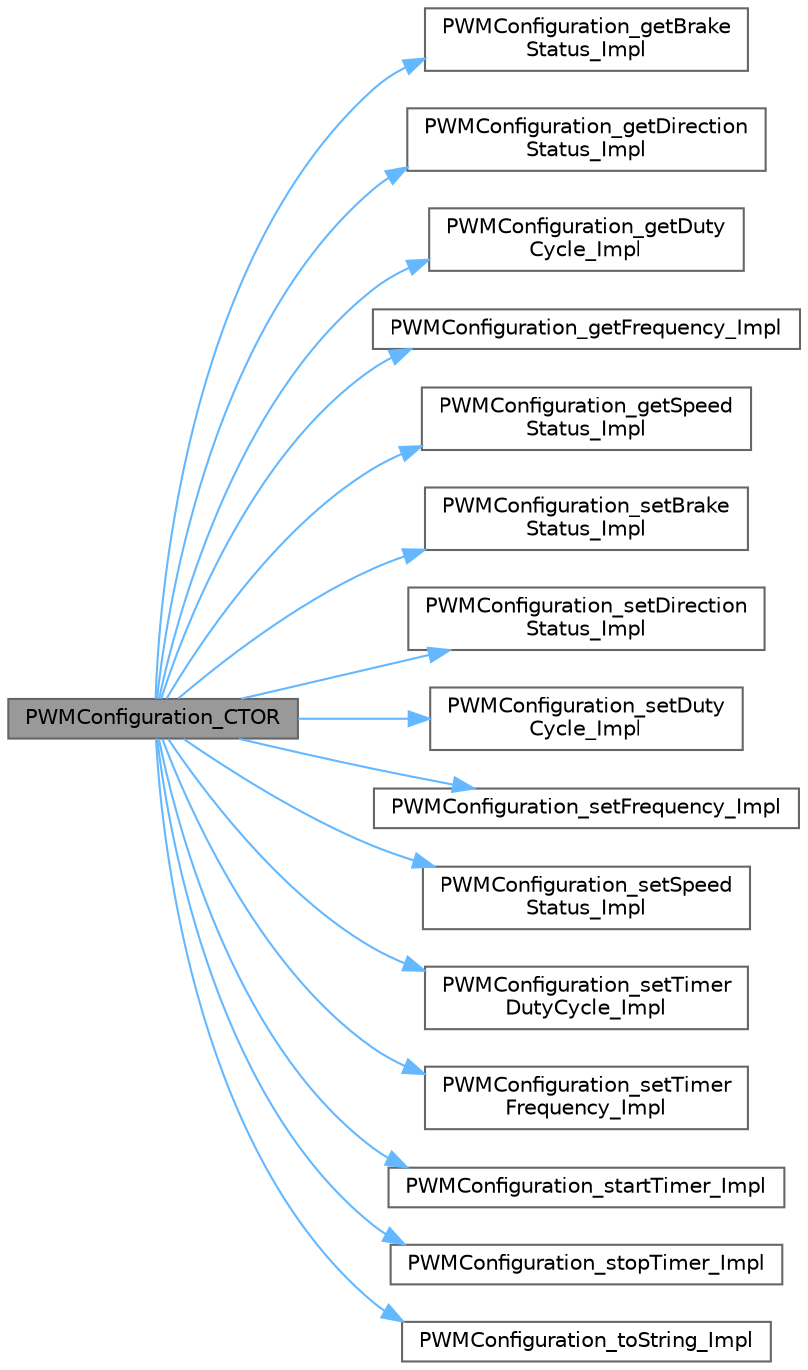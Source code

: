 digraph "PWMConfiguration_CTOR"
{
 // LATEX_PDF_SIZE
  bgcolor="transparent";
  edge [fontname=Helvetica,fontsize=10,labelfontname=Helvetica,labelfontsize=10];
  node [fontname=Helvetica,fontsize=10,shape=box,height=0.2,width=0.4];
  rankdir="LR";
  Node1 [id="Node000001",label="PWMConfiguration_CTOR",height=0.2,width=0.4,color="gray40", fillcolor="grey60", style="filled", fontcolor="black",tooltip="Constructor for PWM Configuration."];
  Node1 -> Node2 [id="edge1_Node000001_Node000002",color="steelblue1",style="solid",tooltip=" "];
  Node2 [id="Node000002",label="PWMConfiguration_getBrake\lStatus_Impl",height=0.2,width=0.4,color="grey40", fillcolor="white", style="filled",URL="$_p_w_m_configuration_8c.html#ad1e20f2a6d37f210f99895367bff9d6b",tooltip="Gets the brake status."];
  Node1 -> Node3 [id="edge2_Node000001_Node000003",color="steelblue1",style="solid",tooltip=" "];
  Node3 [id="Node000003",label="PWMConfiguration_getDirection\lStatus_Impl",height=0.2,width=0.4,color="grey40", fillcolor="white", style="filled",URL="$_p_w_m_configuration_8c.html#aead06036cd67b7178537bca15e6fd94f",tooltip="Gets the direction status."];
  Node1 -> Node4 [id="edge3_Node000001_Node000004",color="steelblue1",style="solid",tooltip=" "];
  Node4 [id="Node000004",label="PWMConfiguration_getDuty\lCycle_Impl",height=0.2,width=0.4,color="grey40", fillcolor="white", style="filled",URL="$_p_w_m_configuration_8c.html#aed857c1cd0025e2d3d75eea4b9aab22f",tooltip="Gets the PWM duty cycle."];
  Node1 -> Node5 [id="edge4_Node000001_Node000005",color="steelblue1",style="solid",tooltip=" "];
  Node5 [id="Node000005",label="PWMConfiguration_getFrequency_Impl",height=0.2,width=0.4,color="grey40", fillcolor="white", style="filled",URL="$_p_w_m_configuration_8c.html#abd91e183884a441a8bb82aa9816bcd66",tooltip="Gets the PWM frequency."];
  Node1 -> Node6 [id="edge5_Node000001_Node000006",color="steelblue1",style="solid",tooltip=" "];
  Node6 [id="Node000006",label="PWMConfiguration_getSpeed\lStatus_Impl",height=0.2,width=0.4,color="grey40", fillcolor="white", style="filled",URL="$_p_w_m_configuration_8c.html#adcb1d4048605ce273f4bbd905847a05b",tooltip="Gets the speed status."];
  Node1 -> Node7 [id="edge6_Node000001_Node000007",color="steelblue1",style="solid",tooltip=" "];
  Node7 [id="Node000007",label="PWMConfiguration_setBrake\lStatus_Impl",height=0.2,width=0.4,color="grey40", fillcolor="white", style="filled",URL="$_p_w_m_configuration_8c.html#a5a3953f7d942336239330aba6cf265a3",tooltip="Sets the brake status."];
  Node1 -> Node8 [id="edge7_Node000001_Node000008",color="steelblue1",style="solid",tooltip=" "];
  Node8 [id="Node000008",label="PWMConfiguration_setDirection\lStatus_Impl",height=0.2,width=0.4,color="grey40", fillcolor="white", style="filled",URL="$_p_w_m_configuration_8c.html#ae232b1eef8ba0de4135d3a28e11eff9e",tooltip="Sets the direction status."];
  Node1 -> Node9 [id="edge8_Node000001_Node000009",color="steelblue1",style="solid",tooltip=" "];
  Node9 [id="Node000009",label="PWMConfiguration_setDuty\lCycle_Impl",height=0.2,width=0.4,color="grey40", fillcolor="white", style="filled",URL="$_p_w_m_configuration_8c.html#a90c877354922bbe2cba6a2d19ba313f3",tooltip="Sets the PWM duty cycle."];
  Node1 -> Node10 [id="edge9_Node000001_Node000010",color="steelblue1",style="solid",tooltip=" "];
  Node10 [id="Node000010",label="PWMConfiguration_setFrequency_Impl",height=0.2,width=0.4,color="grey40", fillcolor="white", style="filled",URL="$_p_w_m_configuration_8c.html#aec326d49ae13be96a0c32dac3bdb5f11",tooltip="Sets the PWM frequency."];
  Node1 -> Node11 [id="edge10_Node000001_Node000011",color="steelblue1",style="solid",tooltip=" "];
  Node11 [id="Node000011",label="PWMConfiguration_setSpeed\lStatus_Impl",height=0.2,width=0.4,color="grey40", fillcolor="white", style="filled",URL="$_p_w_m_configuration_8c.html#ad35ddf13f17db929ddedc250ff431159",tooltip="Sets the speed status."];
  Node1 -> Node12 [id="edge11_Node000001_Node000012",color="steelblue1",style="solid",tooltip=" "];
  Node12 [id="Node000012",label="PWMConfiguration_setTimer\lDutyCycle_Impl",height=0.2,width=0.4,color="grey40", fillcolor="white", style="filled",URL="$_p_w_m_configuration_8c.html#afe6f2c9ec86a681f6c7141e96e095811",tooltip="Sets the timer duty cycle."];
  Node1 -> Node13 [id="edge12_Node000001_Node000013",color="steelblue1",style="solid",tooltip=" "];
  Node13 [id="Node000013",label="PWMConfiguration_setTimer\lFrequency_Impl",height=0.2,width=0.4,color="grey40", fillcolor="white", style="filled",URL="$_p_w_m_configuration_8c.html#a1e59de847c97b46ac7cd5e9258960668",tooltip="Sets the timer frequency."];
  Node1 -> Node14 [id="edge13_Node000001_Node000014",color="steelblue1",style="solid",tooltip=" "];
  Node14 [id="Node000014",label="PWMConfiguration_startTimer_Impl",height=0.2,width=0.4,color="grey40", fillcolor="white", style="filled",URL="$_p_w_m_configuration_8c.html#adb25860fc08a493159ffdb84ee1820e1",tooltip="Starts the PWM timer."];
  Node1 -> Node15 [id="edge14_Node000001_Node000015",color="steelblue1",style="solid",tooltip=" "];
  Node15 [id="Node000015",label="PWMConfiguration_stopTimer_Impl",height=0.2,width=0.4,color="grey40", fillcolor="white", style="filled",URL="$_p_w_m_configuration_8c.html#a88e40c64ce8eee75d0fc0c95cc115cb3",tooltip="Stops the PWM timer."];
  Node1 -> Node16 [id="edge15_Node000001_Node000016",color="steelblue1",style="solid",tooltip=" "];
  Node16 [id="Node000016",label="PWMConfiguration_toString_Impl",height=0.2,width=0.4,color="grey40", fillcolor="white", style="filled",URL="$_p_w_m_configuration_8c.html#acccde21aba24faf36c4d1821a42494e1",tooltip="Converts the PWM configuration to a string representation."];
}
